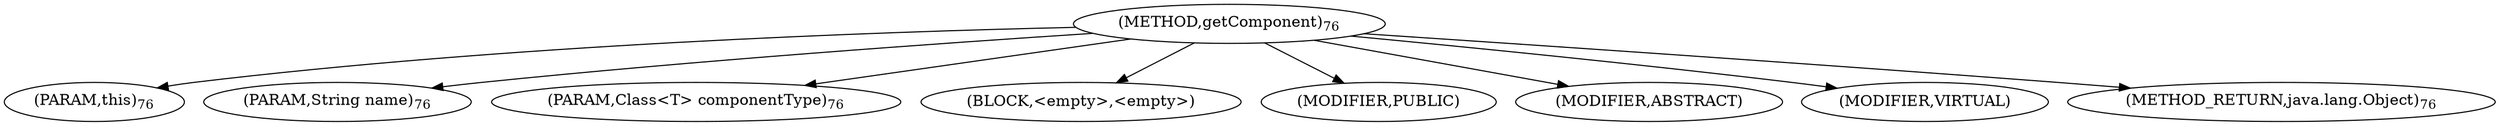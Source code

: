 digraph "getComponent" {  
"63" [label = <(METHOD,getComponent)<SUB>76</SUB>> ]
"64" [label = <(PARAM,this)<SUB>76</SUB>> ]
"65" [label = <(PARAM,String name)<SUB>76</SUB>> ]
"66" [label = <(PARAM,Class&lt;T&gt; componentType)<SUB>76</SUB>> ]
"67" [label = <(BLOCK,&lt;empty&gt;,&lt;empty&gt;)> ]
"68" [label = <(MODIFIER,PUBLIC)> ]
"69" [label = <(MODIFIER,ABSTRACT)> ]
"70" [label = <(MODIFIER,VIRTUAL)> ]
"71" [label = <(METHOD_RETURN,java.lang.Object)<SUB>76</SUB>> ]
  "63" -> "64" 
  "63" -> "65" 
  "63" -> "66" 
  "63" -> "67" 
  "63" -> "68" 
  "63" -> "69" 
  "63" -> "70" 
  "63" -> "71" 
}
